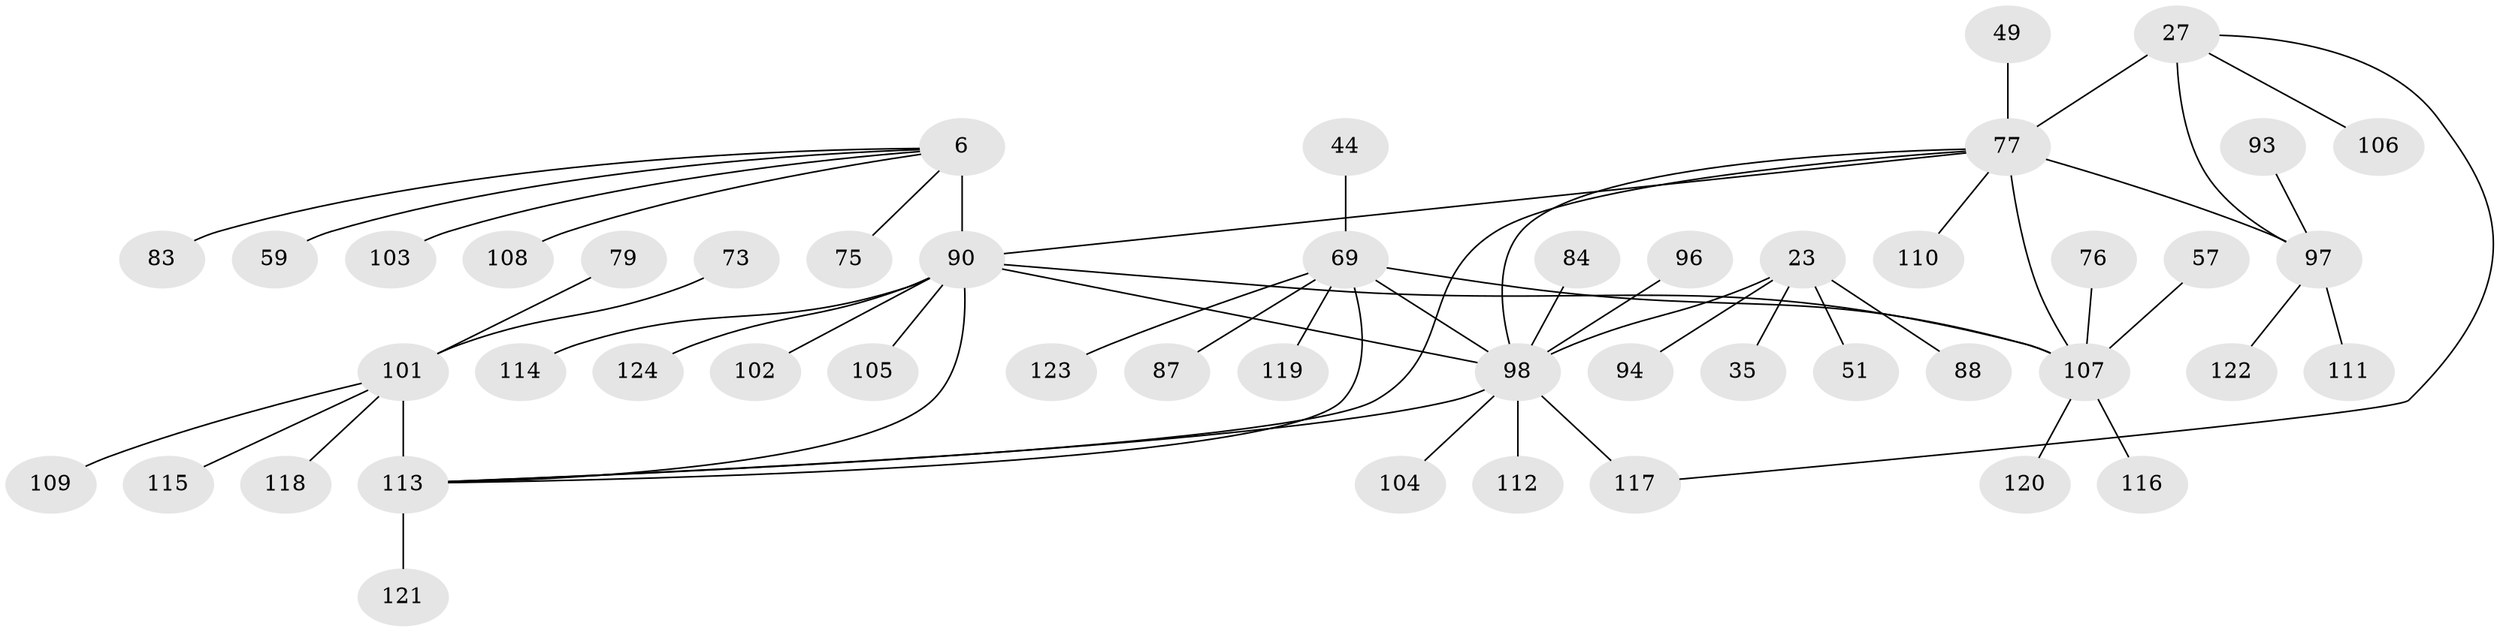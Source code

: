 // original degree distribution, {9: 0.04838709677419355, 8: 0.024193548387096774, 10: 0.03225806451612903, 7: 0.08064516129032258, 6: 0.04032258064516129, 14: 0.008064516129032258, 12: 0.008064516129032258, 11: 0.008064516129032258, 1: 0.5645161290322581, 3: 0.04032258064516129, 2: 0.14516129032258066}
// Generated by graph-tools (version 1.1) at 2025/57/03/04/25 21:57:27]
// undirected, 49 vertices, 56 edges
graph export_dot {
graph [start="1"]
  node [color=gray90,style=filled];
  6 [super="+3"];
  23 [super="+20"];
  27 [super="+26"];
  35;
  44;
  49;
  51;
  57;
  59;
  69 [super="+41+12"];
  73;
  75;
  76;
  77 [super="+66+28"];
  79;
  83;
  84;
  87;
  88;
  90 [super="+5+45+53+55+67+80+85"];
  93;
  94;
  96 [super="+38"];
  97 [super="+30"];
  98 [super="+47+24+32+52+46+37+42+43+56+78"];
  101 [super="+61+34+39"];
  102 [super="+91"];
  103;
  104 [super="+89"];
  105;
  106 [super="+58"];
  107 [super="+11"];
  108;
  109;
  110 [super="+71"];
  111;
  112 [super="+65"];
  113 [super="+74+82+95"];
  114;
  115;
  116 [super="+81"];
  117 [super="+50+86+99+100"];
  118 [super="+92"];
  119 [super="+62"];
  120;
  121 [super="+60"];
  122;
  123;
  124;
  6 -- 59;
  6 -- 103;
  6 -- 75;
  6 -- 108;
  6 -- 83;
  6 -- 90 [weight=8];
  23 -- 35;
  23 -- 88;
  23 -- 51;
  23 -- 94;
  23 -- 98 [weight=8];
  27 -- 117;
  27 -- 106;
  27 -- 77 [weight=4];
  27 -- 97 [weight=4];
  44 -- 69;
  49 -- 77;
  57 -- 107;
  69 -- 98 [weight=2];
  69 -- 113;
  69 -- 87;
  69 -- 119;
  69 -- 123;
  69 -- 107 [weight=8];
  73 -- 101;
  76 -- 107;
  77 -- 107 [weight=2];
  77 -- 110;
  77 -- 90 [weight=3];
  77 -- 113;
  77 -- 98 [weight=3];
  77 -- 97 [weight=4];
  79 -- 101;
  84 -- 98;
  90 -- 98 [weight=2];
  90 -- 102;
  90 -- 105;
  90 -- 114;
  90 -- 124;
  90 -- 113;
  90 -- 107;
  93 -- 97;
  96 -- 98;
  97 -- 122;
  97 -- 111;
  98 -- 104;
  98 -- 112;
  98 -- 113;
  98 -- 117 [weight=2];
  101 -- 109;
  101 -- 113 [weight=8];
  101 -- 115;
  101 -- 118;
  107 -- 116;
  107 -- 120;
  113 -- 121;
}
